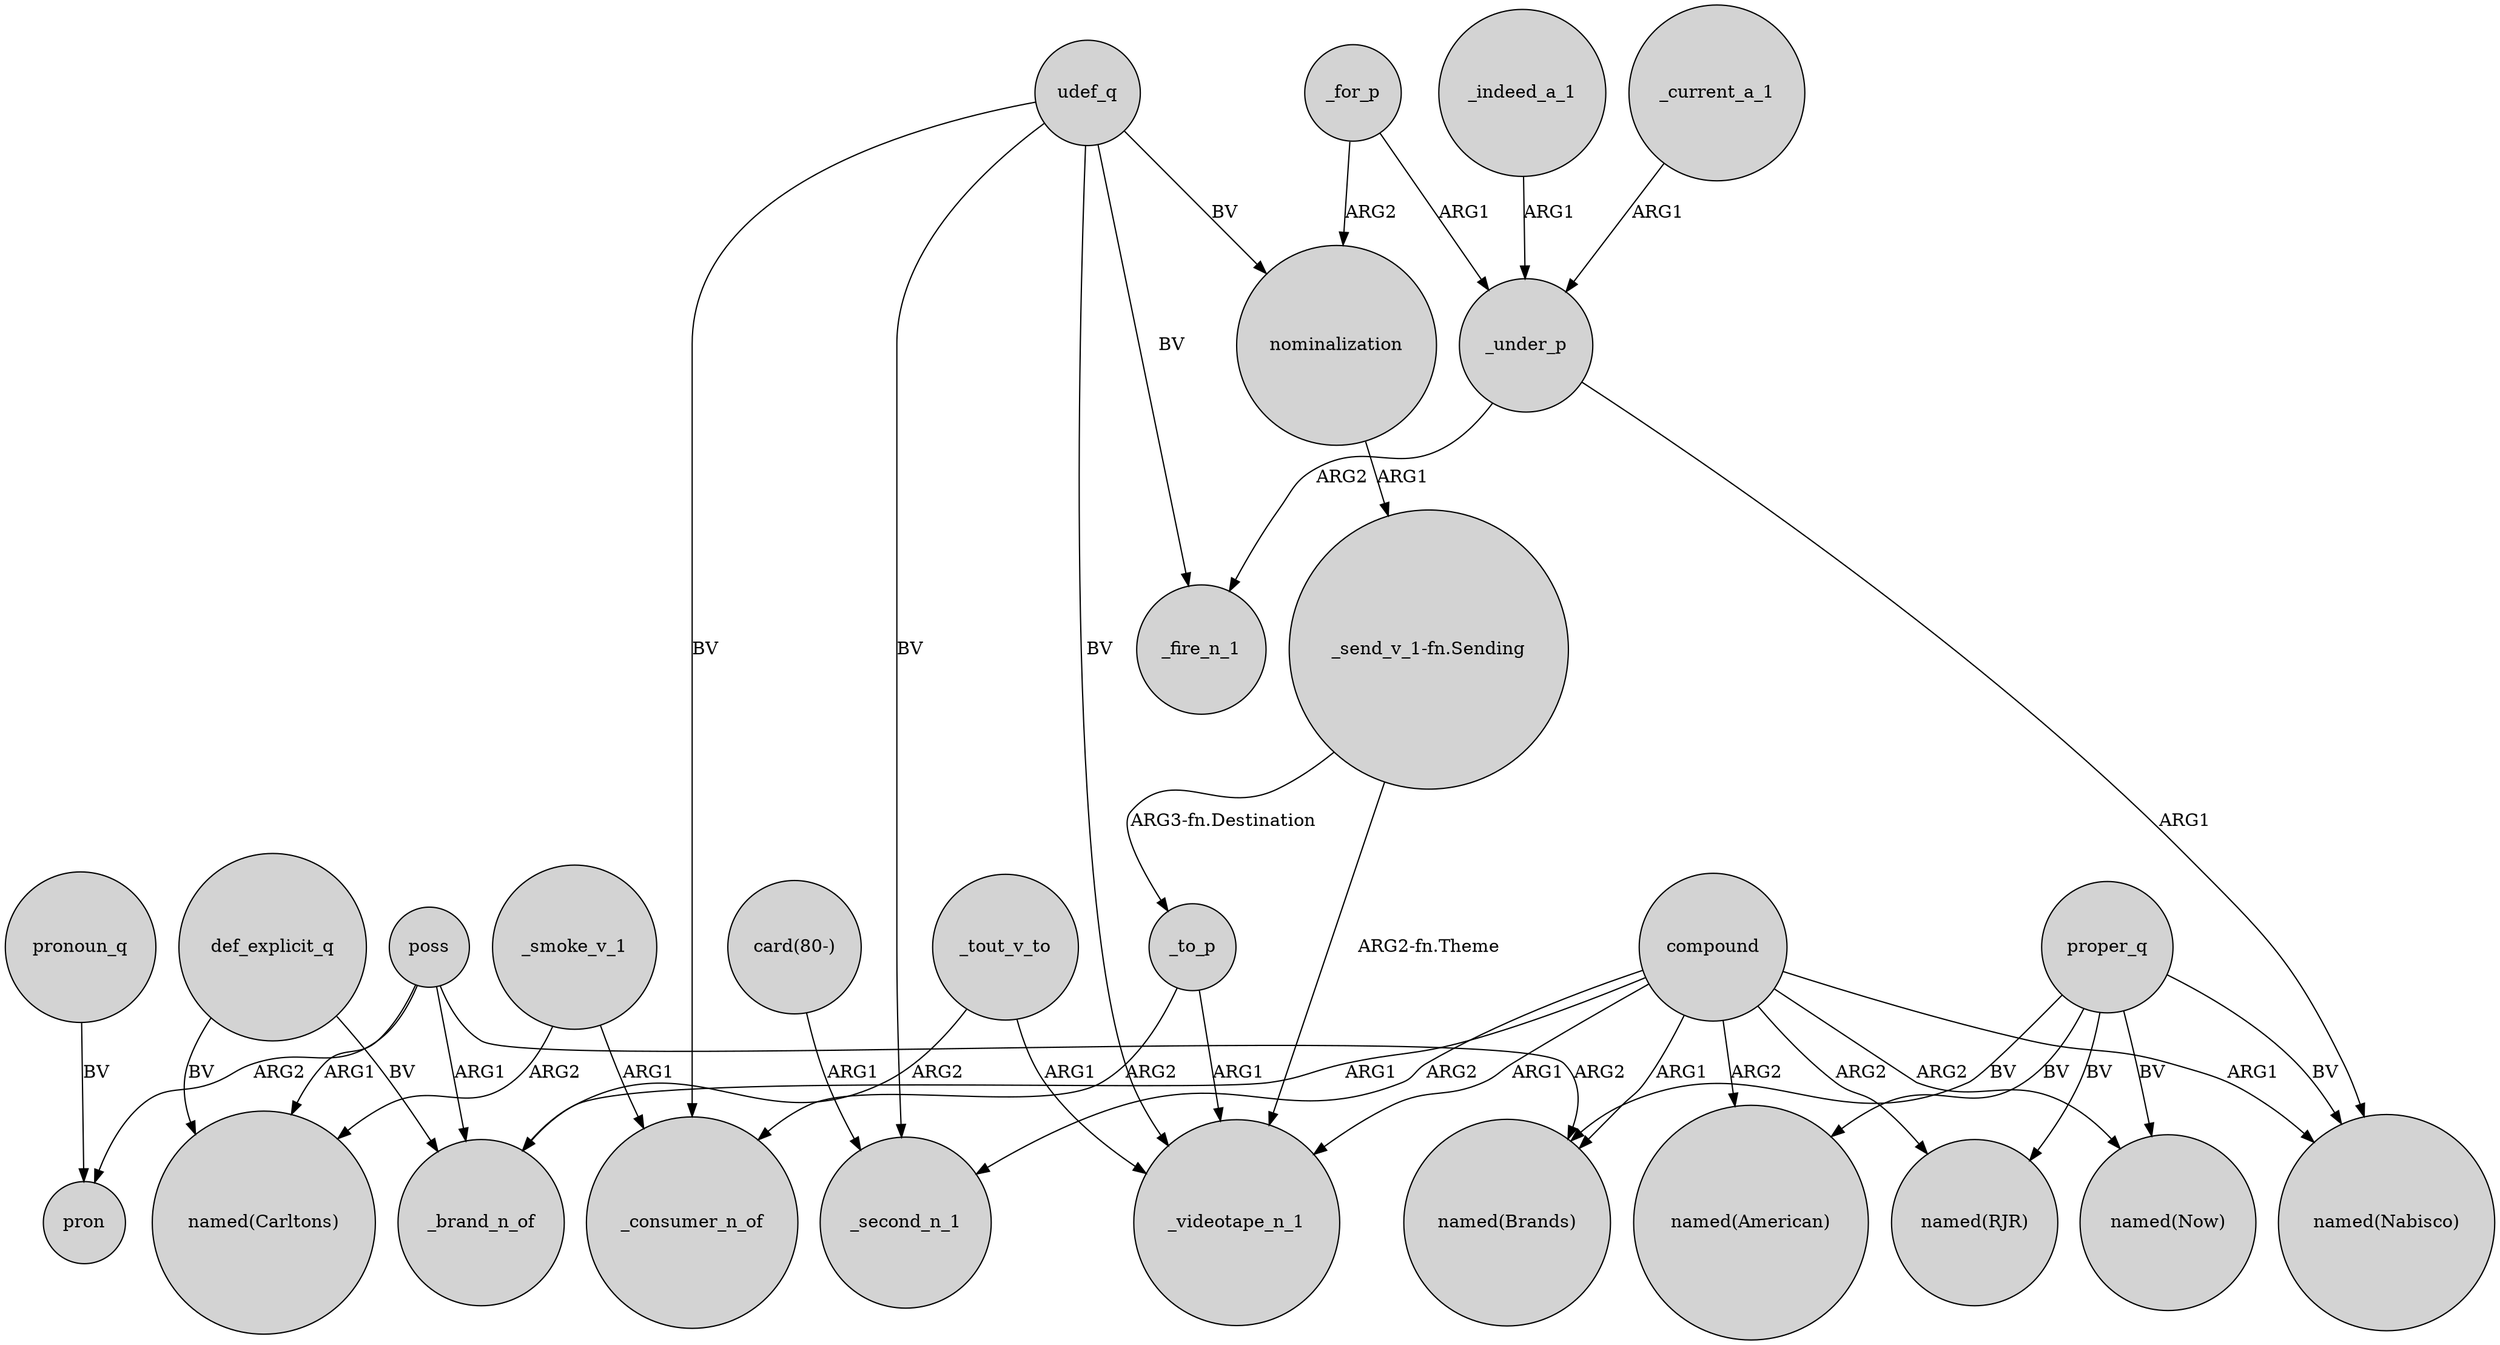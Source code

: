 digraph {
	node [shape=circle style=filled]
	_to_p -> _videotape_n_1 [label=ARG1]
	poss -> "named(Brands)" [label=ARG2]
	compound -> "named(Brands)" [label=ARG1]
	poss -> pron [label=ARG2]
	proper_q -> "named(American)" [label=BV]
	proper_q -> "named(RJR)" [label=BV]
	def_explicit_q -> "named(Carltons)" [label=BV]
	_under_p -> "named(Nabisco)" [label=ARG1]
	compound -> _brand_n_of [label=ARG1]
	_for_p -> nominalization [label=ARG2]
	compound -> "named(Now)" [label=ARG2]
	_tout_v_to -> _brand_n_of [label=ARG2]
	compound -> "named(American)" [label=ARG2]
	nominalization -> "_send_v_1-fn.Sending" [label=ARG1]
	compound -> "named(RJR)" [label=ARG2]
	_smoke_v_1 -> _consumer_n_of [label=ARG1]
	compound -> _second_n_1 [label=ARG2]
	pronoun_q -> pron [label=BV]
	proper_q -> "named(Now)" [label=BV]
	udef_q -> _fire_n_1 [label=BV]
	udef_q -> _second_n_1 [label=BV]
	_tout_v_to -> _videotape_n_1 [label=ARG1]
	compound -> "named(Nabisco)" [label=ARG1]
	_indeed_a_1 -> _under_p [label=ARG1]
	def_explicit_q -> _brand_n_of [label=BV]
	udef_q -> _consumer_n_of [label=BV]
	poss -> "named(Carltons)" [label=ARG1]
	"_send_v_1-fn.Sending" -> _to_p [label="ARG3-fn.Destination"]
	udef_q -> nominalization [label=BV]
	"card(80-)" -> _second_n_1 [label=ARG1]
	compound -> _videotape_n_1 [label=ARG1]
	udef_q -> _videotape_n_1 [label=BV]
	_smoke_v_1 -> "named(Carltons)" [label=ARG2]
	"_send_v_1-fn.Sending" -> _videotape_n_1 [label="ARG2-fn.Theme"]
	_to_p -> _consumer_n_of [label=ARG2]
	_for_p -> _under_p [label=ARG1]
	_current_a_1 -> _under_p [label=ARG1]
	_under_p -> _fire_n_1 [label=ARG2]
	proper_q -> "named(Nabisco)" [label=BV]
	poss -> _brand_n_of [label=ARG1]
	proper_q -> "named(Brands)" [label=BV]
}

